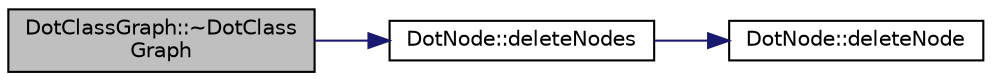 digraph "DotClassGraph::~DotClassGraph"
{
 // LATEX_PDF_SIZE
  edge [fontname="Helvetica",fontsize="10",labelfontname="Helvetica",labelfontsize="10"];
  node [fontname="Helvetica",fontsize="10",shape=record];
  rankdir="LR";
  Node1 [label="DotClassGraph::~DotClass\lGraph",height=0.2,width=0.4,color="black", fillcolor="grey75", style="filled", fontcolor="black",tooltip=" "];
  Node1 -> Node2 [color="midnightblue",fontsize="10",style="solid",fontname="Helvetica"];
  Node2 [label="DotNode::deleteNodes",height=0.2,width=0.4,color="black", fillcolor="white", style="filled",URL="$classDotNode.html#a748649462fd72baa804eccd77fcfa612",tooltip=" "];
  Node2 -> Node3 [color="midnightblue",fontsize="10",style="solid",fontname="Helvetica"];
  Node3 [label="DotNode::deleteNode",height=0.2,width=0.4,color="black", fillcolor="white", style="filled",URL="$classDotNode.html#ae2c044edad92d6008b036ae6c1f97551",tooltip=" "];
}
